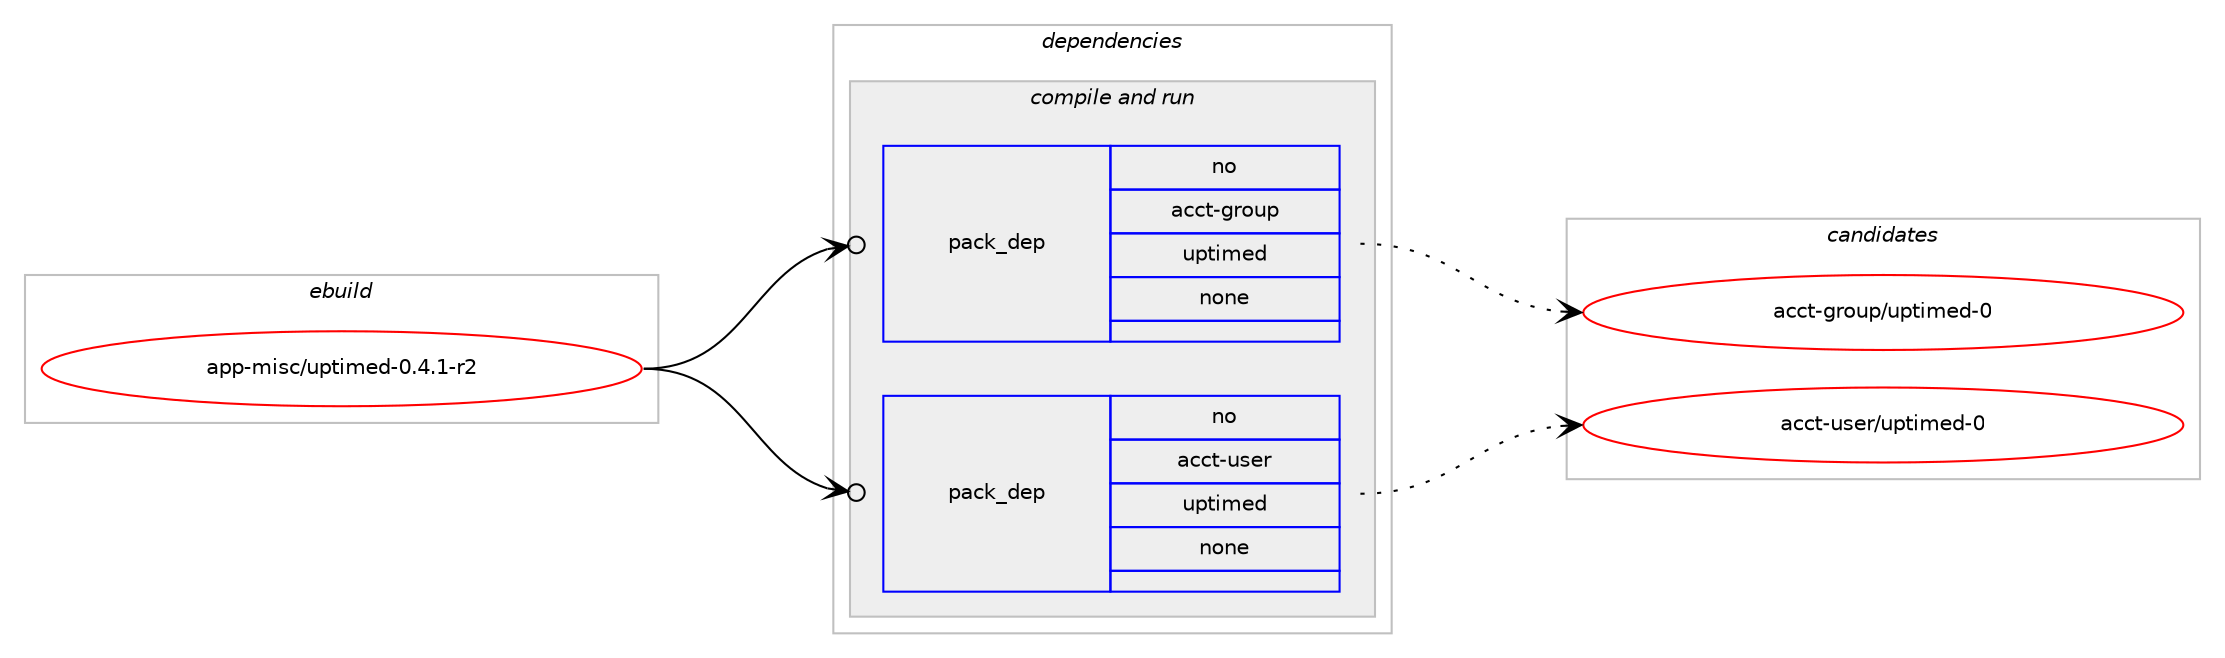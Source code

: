 digraph prolog {

# *************
# Graph options
# *************

newrank=true;
concentrate=true;
compound=true;
graph [rankdir=LR,fontname=Helvetica,fontsize=10,ranksep=1.5];#, ranksep=2.5, nodesep=0.2];
edge  [arrowhead=vee];
node  [fontname=Helvetica,fontsize=10];

# **********
# The ebuild
# **********

subgraph cluster_leftcol {
color=gray;
rank=same;
label=<<i>ebuild</i>>;
id [label="app-misc/uptimed-0.4.1-r2", color=red, width=4, href="../app-misc/uptimed-0.4.1-r2.svg"];
}

# ****************
# The dependencies
# ****************

subgraph cluster_midcol {
color=gray;
label=<<i>dependencies</i>>;
subgraph cluster_compile {
fillcolor="#eeeeee";
style=filled;
label=<<i>compile</i>>;
}
subgraph cluster_compileandrun {
fillcolor="#eeeeee";
style=filled;
label=<<i>compile and run</i>>;
subgraph pack372162 {
dependency500826 [label=<<TABLE BORDER="0" CELLBORDER="1" CELLSPACING="0" CELLPADDING="4" WIDTH="220"><TR><TD ROWSPAN="6" CELLPADDING="30">pack_dep</TD></TR><TR><TD WIDTH="110">no</TD></TR><TR><TD>acct-group</TD></TR><TR><TD>uptimed</TD></TR><TR><TD>none</TD></TR><TR><TD></TD></TR></TABLE>>, shape=none, color=blue];
}
id:e -> dependency500826:w [weight=20,style="solid",arrowhead="odotvee"];
subgraph pack372163 {
dependency500827 [label=<<TABLE BORDER="0" CELLBORDER="1" CELLSPACING="0" CELLPADDING="4" WIDTH="220"><TR><TD ROWSPAN="6" CELLPADDING="30">pack_dep</TD></TR><TR><TD WIDTH="110">no</TD></TR><TR><TD>acct-user</TD></TR><TR><TD>uptimed</TD></TR><TR><TD>none</TD></TR><TR><TD></TD></TR></TABLE>>, shape=none, color=blue];
}
id:e -> dependency500827:w [weight=20,style="solid",arrowhead="odotvee"];
}
subgraph cluster_run {
fillcolor="#eeeeee";
style=filled;
label=<<i>run</i>>;
}
}

# **************
# The candidates
# **************

subgraph cluster_choices {
rank=same;
color=gray;
label=<<i>candidates</i>>;

subgraph choice372162 {
color=black;
nodesep=1;
choice97999911645103114111117112471171121161051091011004548 [label="acct-group/uptimed-0", color=red, width=4,href="../acct-group/uptimed-0.svg"];
dependency500826:e -> choice97999911645103114111117112471171121161051091011004548:w [style=dotted,weight="100"];
}
subgraph choice372163 {
color=black;
nodesep=1;
choice97999911645117115101114471171121161051091011004548 [label="acct-user/uptimed-0", color=red, width=4,href="../acct-user/uptimed-0.svg"];
dependency500827:e -> choice97999911645117115101114471171121161051091011004548:w [style=dotted,weight="100"];
}
}

}
